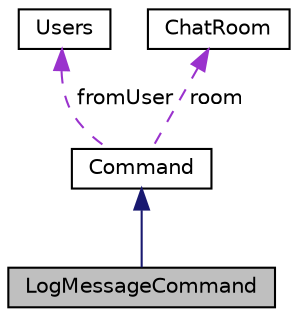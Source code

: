 digraph "LogMessageCommand"
{
 // LATEX_PDF_SIZE
  edge [fontname="Helvetica",fontsize="10",labelfontname="Helvetica",labelfontsize="10"];
  node [fontname="Helvetica",fontsize="10",shape=record];
  Node1 [label="LogMessageCommand",height=0.2,width=0.4,color="black", fillcolor="grey75", style="filled", fontcolor="black",tooltip="Child class of Command."];
  Node2 -> Node1 [dir="back",color="midnightblue",fontsize="10",style="solid"];
  Node2 [label="Command",height=0.2,width=0.4,color="black", fillcolor="white", style="filled",URL="$classCommand.html",tooltip="Abstract base class representing the commands to be executed."];
  Node3 -> Node2 [dir="back",color="darkorchid3",fontsize="10",style="dashed",label=" fromUser" ];
  Node3 [label="Users",height=0.2,width=0.4,color="black", fillcolor="white", style="filled",URL="$classUsers.html",tooltip="Represents a user participating in a chat room."];
  Node4 -> Node2 [dir="back",color="darkorchid3",fontsize="10",style="dashed",label=" room" ];
  Node4 [label="ChatRoom",height=0.2,width=0.4,color="black", fillcolor="white", style="filled",URL="$classChatRoom.html",tooltip="Abstract base class representing a chat room interface."];
}
